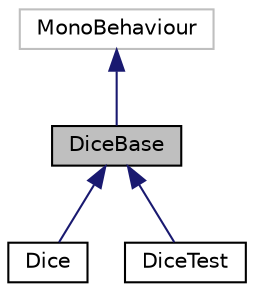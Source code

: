 digraph "DiceBase"
{
  edge [fontname="Helvetica",fontsize="10",labelfontname="Helvetica",labelfontsize="10"];
  node [fontname="Helvetica",fontsize="10",shape=record];
  Node1 [label="DiceBase",height=0.2,width=0.4,color="black", fillcolor="grey75", style="filled", fontcolor="black"];
  Node2 -> Node1 [dir="back",color="midnightblue",fontsize="10",style="solid",fontname="Helvetica"];
  Node2 [label="MonoBehaviour",height=0.2,width=0.4,color="grey75", fillcolor="white", style="filled"];
  Node1 -> Node3 [dir="back",color="midnightblue",fontsize="10",style="solid",fontname="Helvetica"];
  Node3 [label="Dice",height=0.2,width=0.4,color="black", fillcolor="white", style="filled",URL="$class_dice.html",tooltip="Dice. "];
  Node1 -> Node4 [dir="back",color="midnightblue",fontsize="10",style="solid",fontname="Helvetica"];
  Node4 [label="DiceTest",height=0.2,width=0.4,color="black", fillcolor="white", style="filled",URL="$class_dice_test.html",tooltip="Dice test. "];
}
